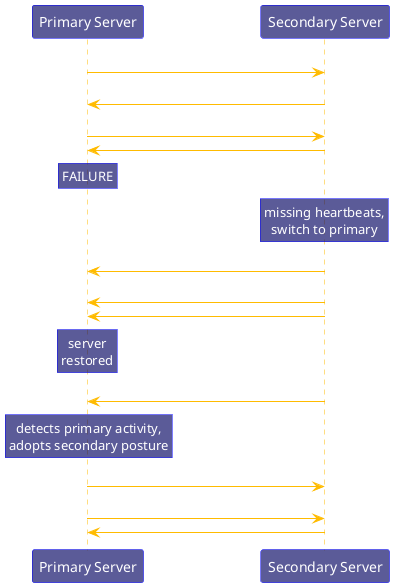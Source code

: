 @startuml
skinparam DefaultTextAlignment CENTER
skinparam DefaultFontColor #ffffff
skinparam ArrowColor #ffbb00
skinparam sequenceMessageAlign CENTER
skinparam NoteTextAlignment CENTER
skinparam NoteBackgroundColor #060662a8
skinparam NoteBorderColor #0000ff
skinparam ParticipantBackgroundColor #060662a8
skinparam ParticipantBorderColor #0000ff
skinparam PathHoverColor #ffbb00
skinparam SequenceLifeLineBorderColor #ffbb00
participant "Primary Server" as ps
participant "Secondary Server" as ss
skinparam sequenceMessageAlign CENTER
skinparam NoteTextAlignment CENTER
ps ->ss: I AM PRIMARY
ss -> ps: I AM SECONDARY
ps -> ss: (continue until primary server fails)
ss-> ps
rnote over ps
FAILURE
end note
rnote over ss
missing heartbeats,
switch to primary
end note
ss -> ps: I AM PRIMARY
ss -> ps: I AM PRIMARY (...)
ss -> ps:
RNOTE OVER ps
server
restored
end note
ss -> ps: I AM PRIMARY
RNOTE OVER ps
detects primary activity,
adopts secondary posture
end note
ps -> ss: I AM SECONDARY
ps->ss:(...)
ss->ps
@enduml